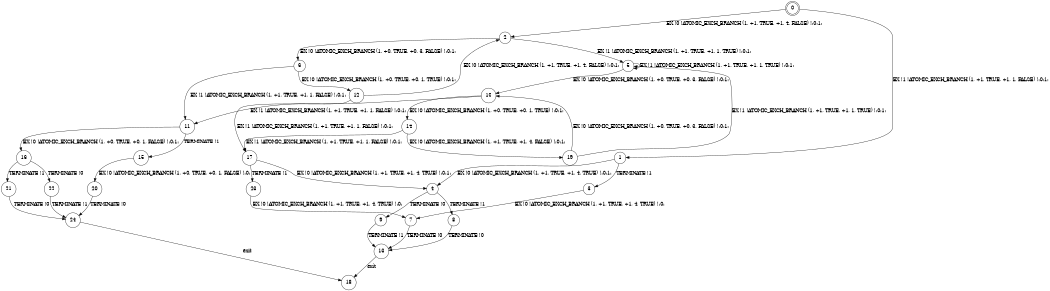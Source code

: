 digraph BCG {
size = "7, 10.5";
center = TRUE;
node [shape = circle];
0 [peripheries = 2];
0 -> 1 [label = "EX !1 !ATOMIC_EXCH_BRANCH (1, +1, TRUE, +1, 1, FALSE) !:0:1:"];
0 -> 2 [label = "EX !0 !ATOMIC_EXCH_BRANCH (1, +1, TRUE, +1, 4, FALSE) !:0:1:"];
1 -> 3 [label = "TERMINATE !1"];
1 -> 4 [label = "EX !0 !ATOMIC_EXCH_BRANCH (1, +1, TRUE, +1, 4, TRUE) !:0:1:"];
2 -> 5 [label = "EX !1 !ATOMIC_EXCH_BRANCH (1, +1, TRUE, +1, 1, TRUE) !:0:1:"];
2 -> 6 [label = "EX !0 !ATOMIC_EXCH_BRANCH (1, +0, TRUE, +0, 3, FALSE) !:0:1:"];
3 -> 7 [label = "EX !0 !ATOMIC_EXCH_BRANCH (1, +1, TRUE, +1, 4, TRUE) !:0:"];
4 -> 8 [label = "TERMINATE !1"];
4 -> 9 [label = "TERMINATE !0"];
5 -> 5 [label = "EX !1 !ATOMIC_EXCH_BRANCH (1, +1, TRUE, +1, 1, TRUE) !:0:1:"];
5 -> 10 [label = "EX !0 !ATOMIC_EXCH_BRANCH (1, +0, TRUE, +0, 3, FALSE) !:0:1:"];
6 -> 11 [label = "EX !1 !ATOMIC_EXCH_BRANCH (1, +1, TRUE, +1, 1, FALSE) !:0:1:"];
6 -> 12 [label = "EX !0 !ATOMIC_EXCH_BRANCH (1, +0, TRUE, +0, 1, TRUE) !:0:1:"];
7 -> 13 [label = "TERMINATE !0"];
8 -> 13 [label = "TERMINATE !0"];
9 -> 13 [label = "TERMINATE !1"];
10 -> 11 [label = "EX !1 !ATOMIC_EXCH_BRANCH (1, +1, TRUE, +1, 1, FALSE) !:0:1:"];
10 -> 14 [label = "EX !0 !ATOMIC_EXCH_BRANCH (1, +0, TRUE, +0, 1, TRUE) !:0:1:"];
11 -> 15 [label = "TERMINATE !1"];
11 -> 16 [label = "EX !0 !ATOMIC_EXCH_BRANCH (1, +0, TRUE, +0, 1, FALSE) !:0:1:"];
12 -> 17 [label = "EX !1 !ATOMIC_EXCH_BRANCH (1, +1, TRUE, +1, 1, FALSE) !:0:1:"];
12 -> 2 [label = "EX !0 !ATOMIC_EXCH_BRANCH (1, +1, TRUE, +1, 4, FALSE) !:0:1:"];
13 -> 18 [label = "exit"];
14 -> 17 [label = "EX !1 !ATOMIC_EXCH_BRANCH (1, +1, TRUE, +1, 1, FALSE) !:0:1:"];
14 -> 19 [label = "EX !0 !ATOMIC_EXCH_BRANCH (1, +1, TRUE, +1, 4, FALSE) !:0:1:"];
15 -> 20 [label = "EX !0 !ATOMIC_EXCH_BRANCH (1, +0, TRUE, +0, 1, FALSE) !:0:"];
16 -> 21 [label = "TERMINATE !1"];
16 -> 22 [label = "TERMINATE !0"];
17 -> 23 [label = "TERMINATE !1"];
17 -> 4 [label = "EX !0 !ATOMIC_EXCH_BRANCH (1, +1, TRUE, +1, 4, TRUE) !:0:1:"];
19 -> 5 [label = "EX !1 !ATOMIC_EXCH_BRANCH (1, +1, TRUE, +1, 1, TRUE) !:0:1:"];
19 -> 10 [label = "EX !0 !ATOMIC_EXCH_BRANCH (1, +0, TRUE, +0, 3, FALSE) !:0:1:"];
20 -> 24 [label = "TERMINATE !0"];
21 -> 24 [label = "TERMINATE !0"];
22 -> 24 [label = "TERMINATE !1"];
23 -> 7 [label = "EX !0 !ATOMIC_EXCH_BRANCH (1, +1, TRUE, +1, 4, TRUE) !:0:"];
24 -> 18 [label = "exit"];
}
